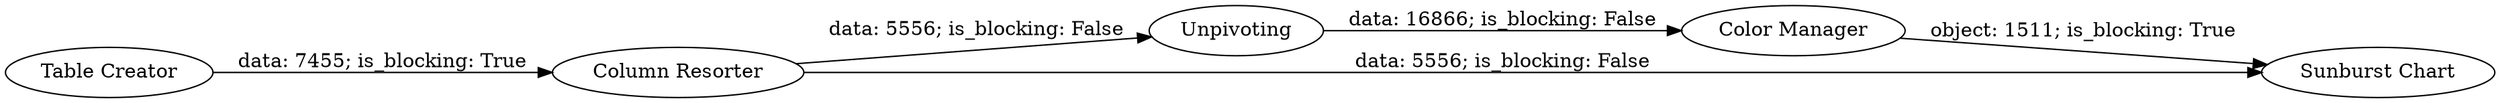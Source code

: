 digraph {
	"-3572313883041079539_7" [label="Column Resorter"]
	"-3572313883041079539_3" [label=Unpivoting]
	"-3572313883041079539_4" [label="Sunburst Chart"]
	"-3572313883041079539_8" [label="Table Creator"]
	"-3572313883041079539_2" [label="Color Manager"]
	"-3572313883041079539_2" -> "-3572313883041079539_4" [label="object: 1511; is_blocking: True"]
	"-3572313883041079539_3" -> "-3572313883041079539_2" [label="data: 16866; is_blocking: False"]
	"-3572313883041079539_7" -> "-3572313883041079539_4" [label="data: 5556; is_blocking: False"]
	"-3572313883041079539_7" -> "-3572313883041079539_3" [label="data: 5556; is_blocking: False"]
	"-3572313883041079539_8" -> "-3572313883041079539_7" [label="data: 7455; is_blocking: True"]
	rankdir=LR
}
